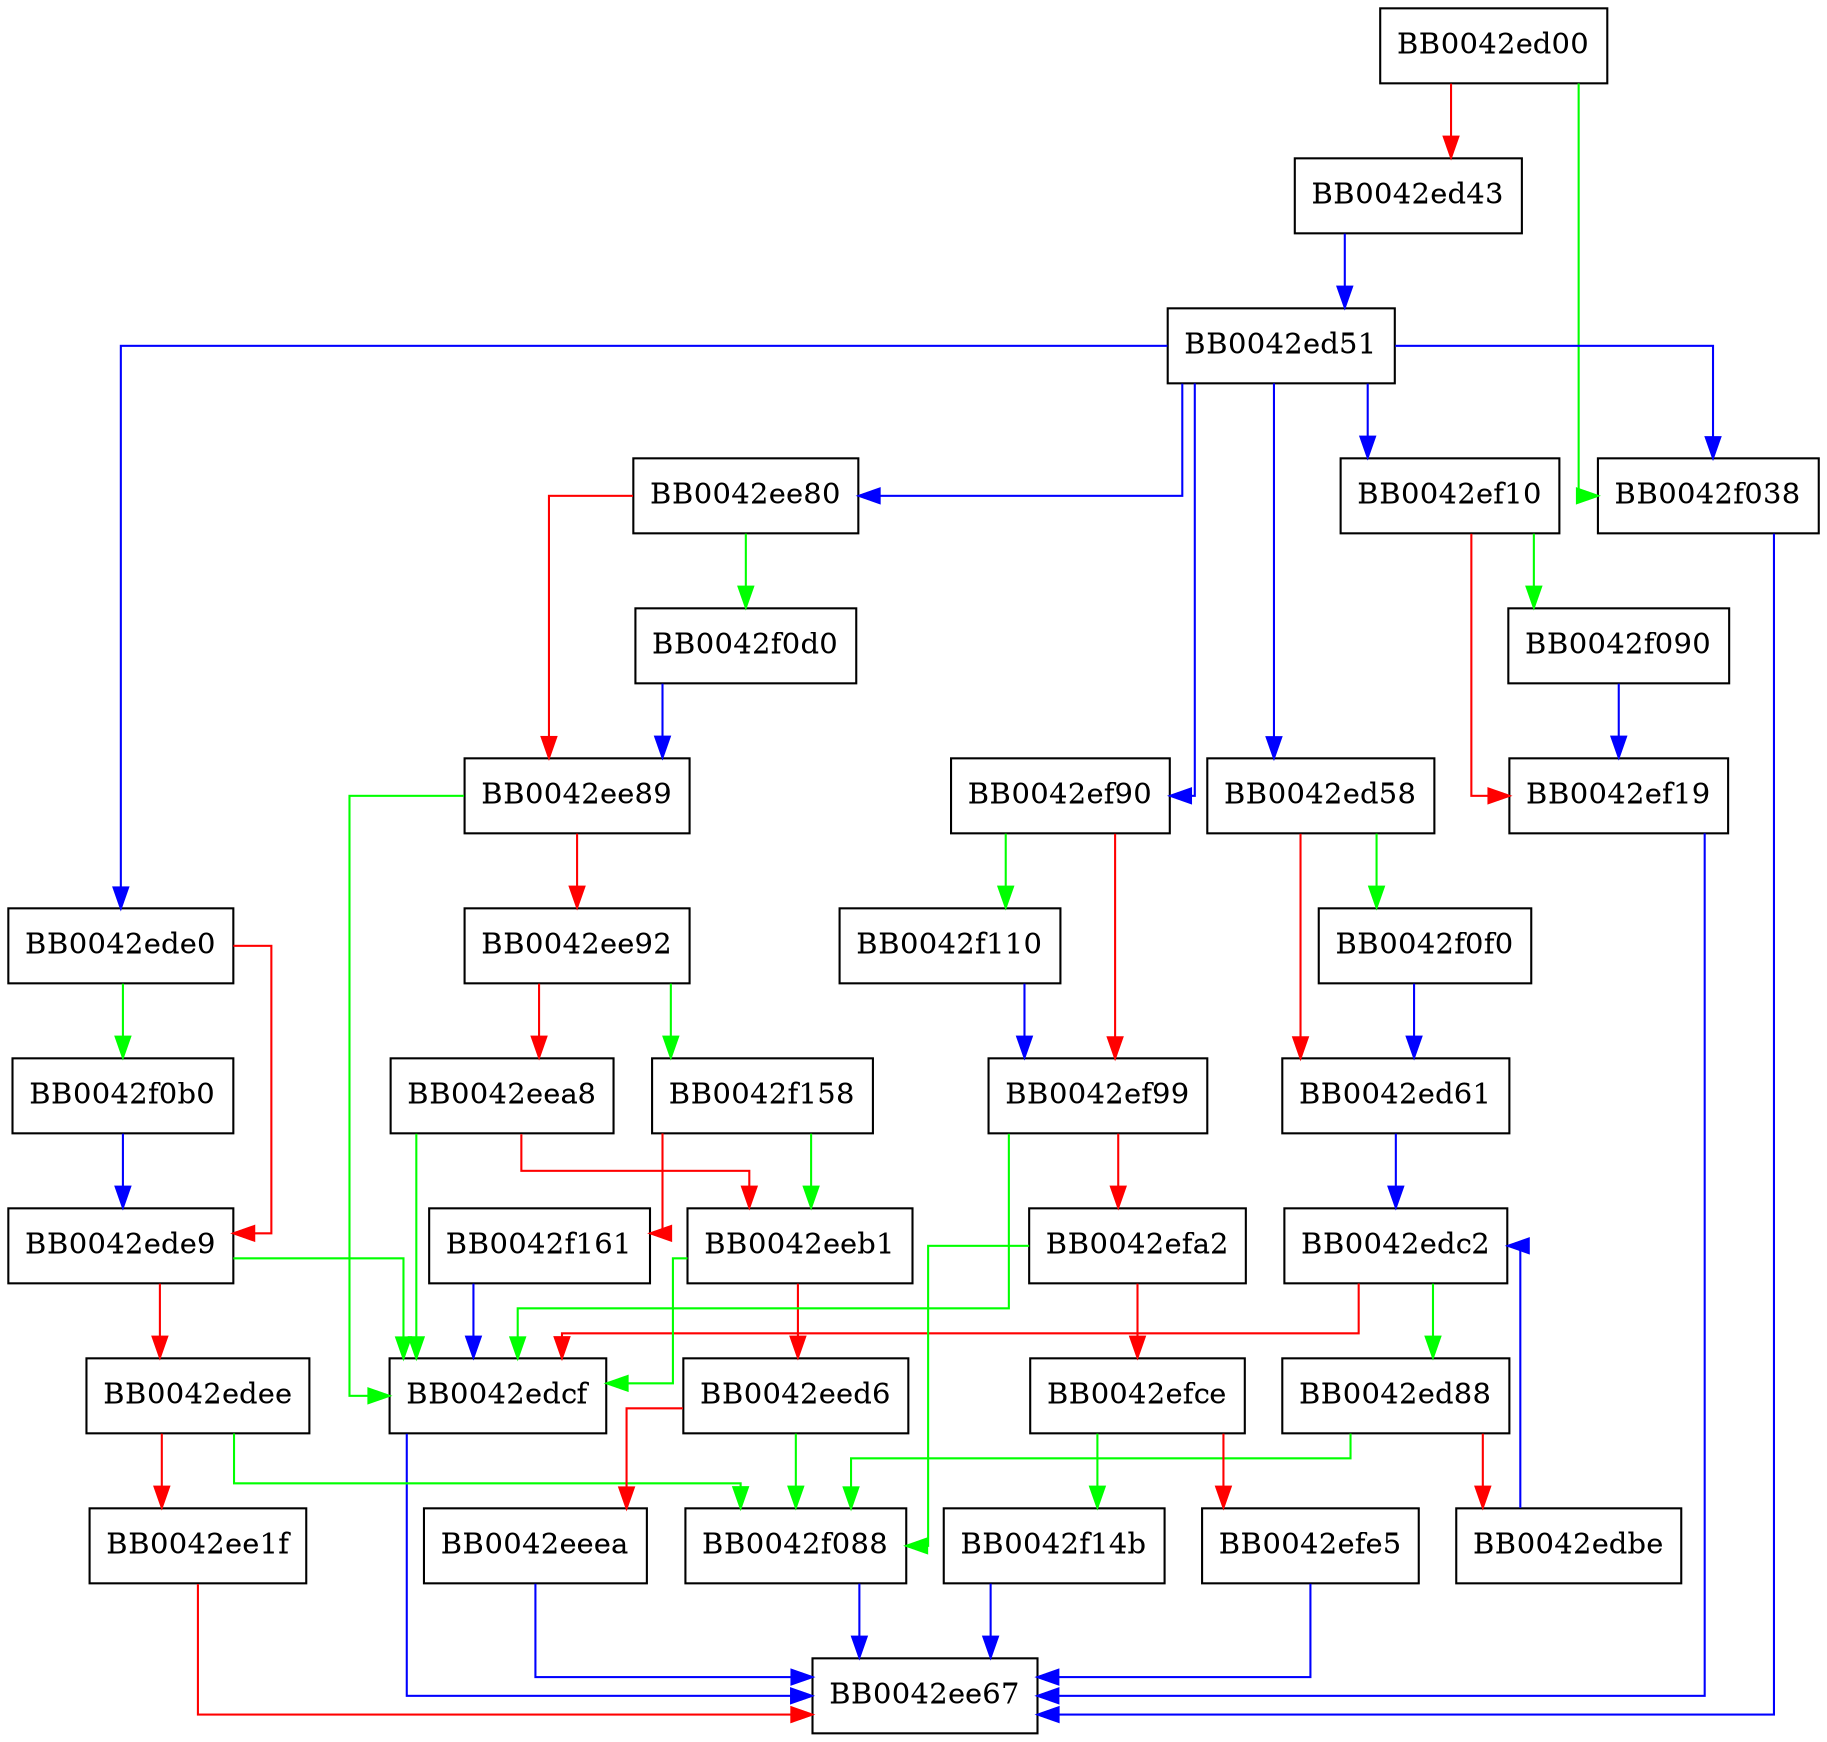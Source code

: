 digraph dump_certs_pkeys_bag {
  node [shape="box"];
  graph [splines=ortho];
  BB0042ed00 -> BB0042f038 [color="green"];
  BB0042ed00 -> BB0042ed43 [color="red"];
  BB0042ed43 -> BB0042ed51 [color="blue"];
  BB0042ed51 -> BB0042ede0 [color="blue"];
  BB0042ed51 -> BB0042ef90 [color="blue"];
  BB0042ed51 -> BB0042ee80 [color="blue"];
  BB0042ed51 -> BB0042f038 [color="blue"];
  BB0042ed51 -> BB0042ef10 [color="blue"];
  BB0042ed51 -> BB0042ed58 [color="blue"];
  BB0042ed58 -> BB0042f0f0 [color="green"];
  BB0042ed58 -> BB0042ed61 [color="red"];
  BB0042ed61 -> BB0042edc2 [color="blue"];
  BB0042ed88 -> BB0042f088 [color="green"];
  BB0042ed88 -> BB0042edbe [color="red"];
  BB0042edbe -> BB0042edc2 [color="blue"];
  BB0042edc2 -> BB0042ed88 [color="green"];
  BB0042edc2 -> BB0042edcf [color="red"];
  BB0042edcf -> BB0042ee67 [color="blue"];
  BB0042ede0 -> BB0042f0b0 [color="green"];
  BB0042ede0 -> BB0042ede9 [color="red"];
  BB0042ede9 -> BB0042edcf [color="green"];
  BB0042ede9 -> BB0042edee [color="red"];
  BB0042edee -> BB0042f088 [color="green"];
  BB0042edee -> BB0042ee1f [color="red"];
  BB0042ee1f -> BB0042ee67 [color="red"];
  BB0042ee80 -> BB0042f0d0 [color="green"];
  BB0042ee80 -> BB0042ee89 [color="red"];
  BB0042ee89 -> BB0042edcf [color="green"];
  BB0042ee89 -> BB0042ee92 [color="red"];
  BB0042ee92 -> BB0042f158 [color="green"];
  BB0042ee92 -> BB0042eea8 [color="red"];
  BB0042eea8 -> BB0042edcf [color="green"];
  BB0042eea8 -> BB0042eeb1 [color="red"];
  BB0042eeb1 -> BB0042edcf [color="green"];
  BB0042eeb1 -> BB0042eed6 [color="red"];
  BB0042eed6 -> BB0042f088 [color="green"];
  BB0042eed6 -> BB0042eeea [color="red"];
  BB0042eeea -> BB0042ee67 [color="blue"];
  BB0042ef10 -> BB0042f090 [color="green"];
  BB0042ef10 -> BB0042ef19 [color="red"];
  BB0042ef19 -> BB0042ee67 [color="blue"];
  BB0042ef90 -> BB0042f110 [color="green"];
  BB0042ef90 -> BB0042ef99 [color="red"];
  BB0042ef99 -> BB0042edcf [color="green"];
  BB0042ef99 -> BB0042efa2 [color="red"];
  BB0042efa2 -> BB0042f088 [color="green"];
  BB0042efa2 -> BB0042efce [color="red"];
  BB0042efce -> BB0042f14b [color="green"];
  BB0042efce -> BB0042efe5 [color="red"];
  BB0042efe5 -> BB0042ee67 [color="blue"];
  BB0042f038 -> BB0042ee67 [color="blue"];
  BB0042f088 -> BB0042ee67 [color="blue"];
  BB0042f090 -> BB0042ef19 [color="blue"];
  BB0042f0b0 -> BB0042ede9 [color="blue"];
  BB0042f0d0 -> BB0042ee89 [color="blue"];
  BB0042f0f0 -> BB0042ed61 [color="blue"];
  BB0042f110 -> BB0042ef99 [color="blue"];
  BB0042f14b -> BB0042ee67 [color="blue"];
  BB0042f158 -> BB0042eeb1 [color="green"];
  BB0042f158 -> BB0042f161 [color="red"];
  BB0042f161 -> BB0042edcf [color="blue"];
}